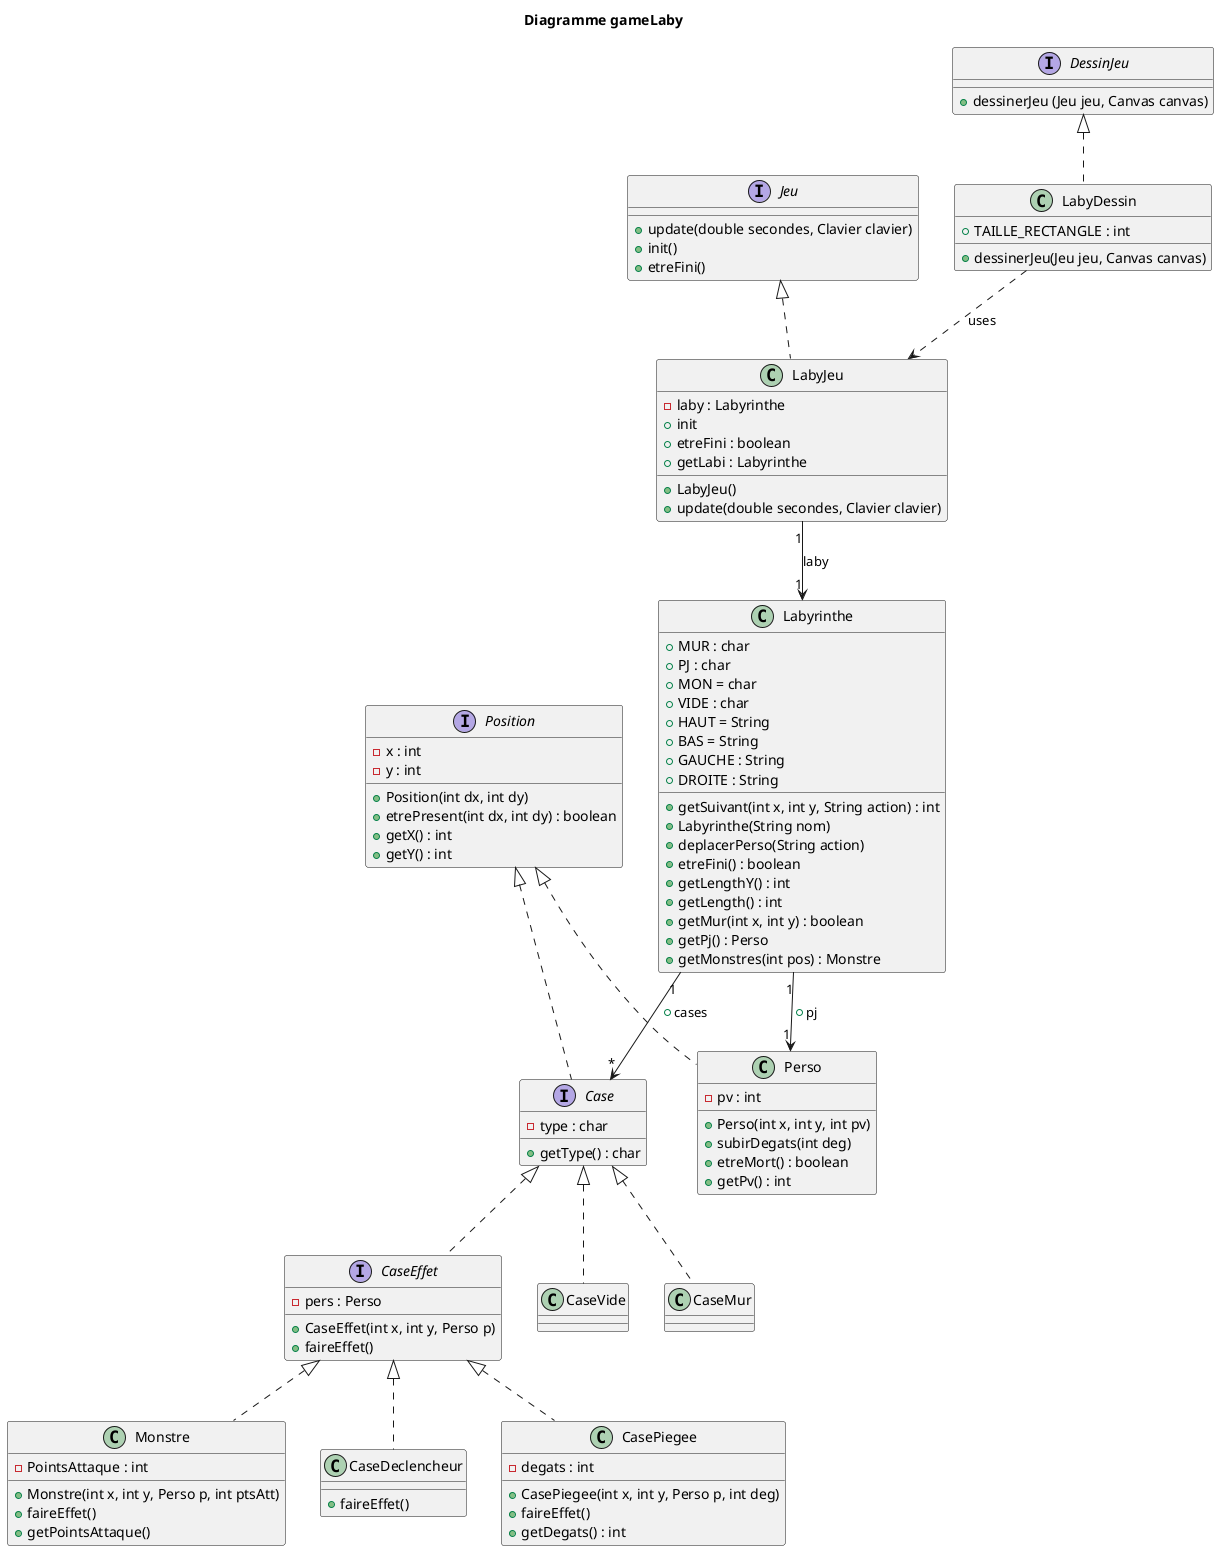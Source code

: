 @startuml
'https://plantuml.com/class-diagram

title Diagramme gameLaby

interface Jeu {
    +update(double secondes, Clavier clavier)
    +init()
    +etreFini()
    }

interface DessinJeu {
    +dessinerJeu (Jeu jeu, Canvas canvas)
    }



class LabyDessin{
    +TAILLE_RECTANGLE : int
    +dessinerJeu(Jeu jeu, Canvas canvas)
}

class LabyJeu{
    -laby : Labyrinthe
    +LabyJeu()
    +update(double secondes, Clavier clavier)
    +init
    +etreFini : boolean
    +getLabi : Labyrinthe
    }

interface Position{
    -x : int
    -y : int
    +Position(int dx, int dy)
    +etrePresent(int dx, int dy) : boolean
    +getX() : int
    +getY() : int
    }

interface Case {
    - type : char

    +getType() : char

    }

interface CaseEffet {
    -pers : Perso
    +CaseEffet(int x, int y, Perso p)
    +faireEffet()

}

class Perso {
    -pv : int
    +Perso(int x, int y, int pv)
    +subirDegats(int deg)
    +etreMort() : boolean
    +getPv() : int
}

class Monstre {
    -PointsAttaque : int
    +Monstre(int x, int y, Perso p, int ptsAtt)
    +faireEffet()
    +getPointsAttaque()
}

class Labyrinthe{
    +MUR : char
    +PJ : char
    +MON = char
    +VIDE : char
    +HAUT = String
    +BAS = String
    +GAUCHE : String
    +DROITE : String
    +getSuivant(int x, int y, String action) : int
    +Labyrinthe(String nom)
    +deplacerPerso(String action)
    +etreFini() : boolean
     +getLengthY() : int
     +getLength() : int
     +getMur(int x, int y) : boolean
     +getPj() : Perso
     +getMonstres(int pos) : Monstre


    }

class CaseVide {

}

class CaseMur {

}

class CaseDeclencheur {
    +faireEffet()

}

class CasePiegee {
    -degats : int
    +CasePiegee(int x, int y, Perso p, int deg)
    +faireEffet()
    +getDegats() : int

}


DessinJeu <|.. LabyDessin
Jeu <|.. LabyJeu
Position <|.. Perso
Position <|.. Case
CaseEffet <|.. Monstre
Case <|.. CaseEffet
Labyrinthe "1" --> "1" Perso : +pj
Labyrinthe "1" --> "*" Case : +cases
LabyDessin ..> LabyJeu : uses
LabyJeu "1" --> "1" Labyrinthe : laby
Case <|.. CaseVide
Case <|.. CaseMur
CaseEffet <|.. CaseDeclencheur
CaseEffet <|.. CasePiegee



@enduml